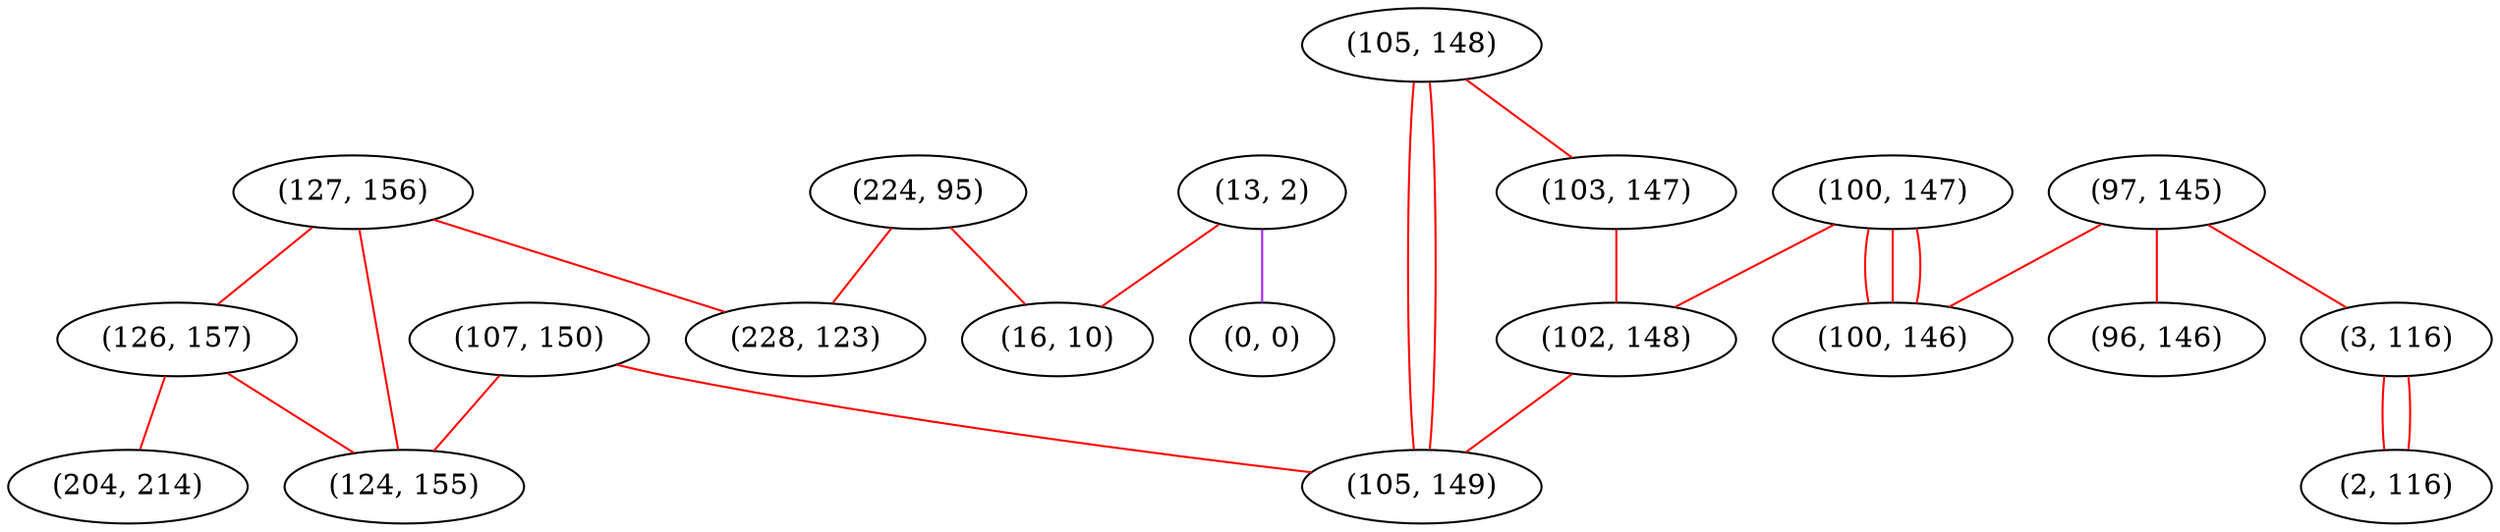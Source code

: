 graph "" {
"(127, 156)";
"(97, 145)";
"(13, 2)";
"(105, 148)";
"(100, 147)";
"(103, 147)";
"(100, 146)";
"(3, 116)";
"(96, 146)";
"(107, 150)";
"(2, 116)";
"(102, 148)";
"(0, 0)";
"(126, 157)";
"(124, 155)";
"(105, 149)";
"(224, 95)";
"(228, 123)";
"(204, 214)";
"(16, 10)";
"(127, 156)" -- "(228, 123)"  [color=red, key=0, weight=1];
"(127, 156)" -- "(126, 157)"  [color=red, key=0, weight=1];
"(127, 156)" -- "(124, 155)"  [color=red, key=0, weight=1];
"(97, 145)" -- "(100, 146)"  [color=red, key=0, weight=1];
"(97, 145)" -- "(3, 116)"  [color=red, key=0, weight=1];
"(97, 145)" -- "(96, 146)"  [color=red, key=0, weight=1];
"(13, 2)" -- "(0, 0)"  [color=purple, key=0, weight=4];
"(13, 2)" -- "(16, 10)"  [color=red, key=0, weight=1];
"(105, 148)" -- "(105, 149)"  [color=red, key=0, weight=1];
"(105, 148)" -- "(105, 149)"  [color=red, key=1, weight=1];
"(105, 148)" -- "(103, 147)"  [color=red, key=0, weight=1];
"(100, 147)" -- "(100, 146)"  [color=red, key=0, weight=1];
"(100, 147)" -- "(100, 146)"  [color=red, key=1, weight=1];
"(100, 147)" -- "(100, 146)"  [color=red, key=2, weight=1];
"(100, 147)" -- "(102, 148)"  [color=red, key=0, weight=1];
"(103, 147)" -- "(102, 148)"  [color=red, key=0, weight=1];
"(3, 116)" -- "(2, 116)"  [color=red, key=0, weight=1];
"(3, 116)" -- "(2, 116)"  [color=red, key=1, weight=1];
"(107, 150)" -- "(105, 149)"  [color=red, key=0, weight=1];
"(107, 150)" -- "(124, 155)"  [color=red, key=0, weight=1];
"(102, 148)" -- "(105, 149)"  [color=red, key=0, weight=1];
"(126, 157)" -- "(204, 214)"  [color=red, key=0, weight=1];
"(126, 157)" -- "(124, 155)"  [color=red, key=0, weight=1];
"(224, 95)" -- "(16, 10)"  [color=red, key=0, weight=1];
"(224, 95)" -- "(228, 123)"  [color=red, key=0, weight=1];
}
